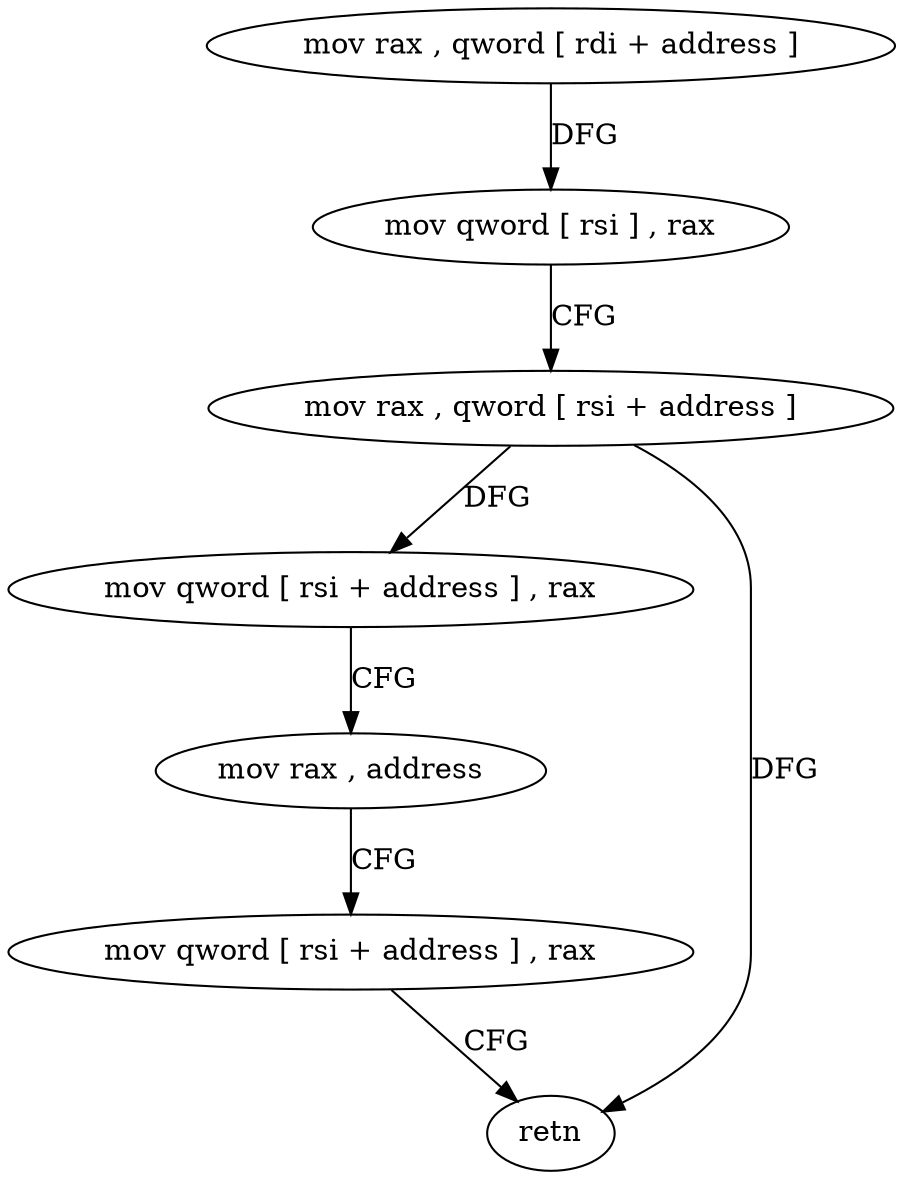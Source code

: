 digraph "func" {
"4252704" [label = "mov rax , qword [ rdi + address ]" ]
"4252708" [label = "mov qword [ rsi ] , rax" ]
"4252711" [label = "mov rax , qword [ rsi + address ]" ]
"4252715" [label = "mov qword [ rsi + address ] , rax" ]
"4252719" [label = "mov rax , address" ]
"4252729" [label = "mov qword [ rsi + address ] , rax" ]
"4252733" [label = "retn" ]
"4252704" -> "4252708" [ label = "DFG" ]
"4252708" -> "4252711" [ label = "CFG" ]
"4252711" -> "4252715" [ label = "DFG" ]
"4252711" -> "4252733" [ label = "DFG" ]
"4252715" -> "4252719" [ label = "CFG" ]
"4252719" -> "4252729" [ label = "CFG" ]
"4252729" -> "4252733" [ label = "CFG" ]
}
